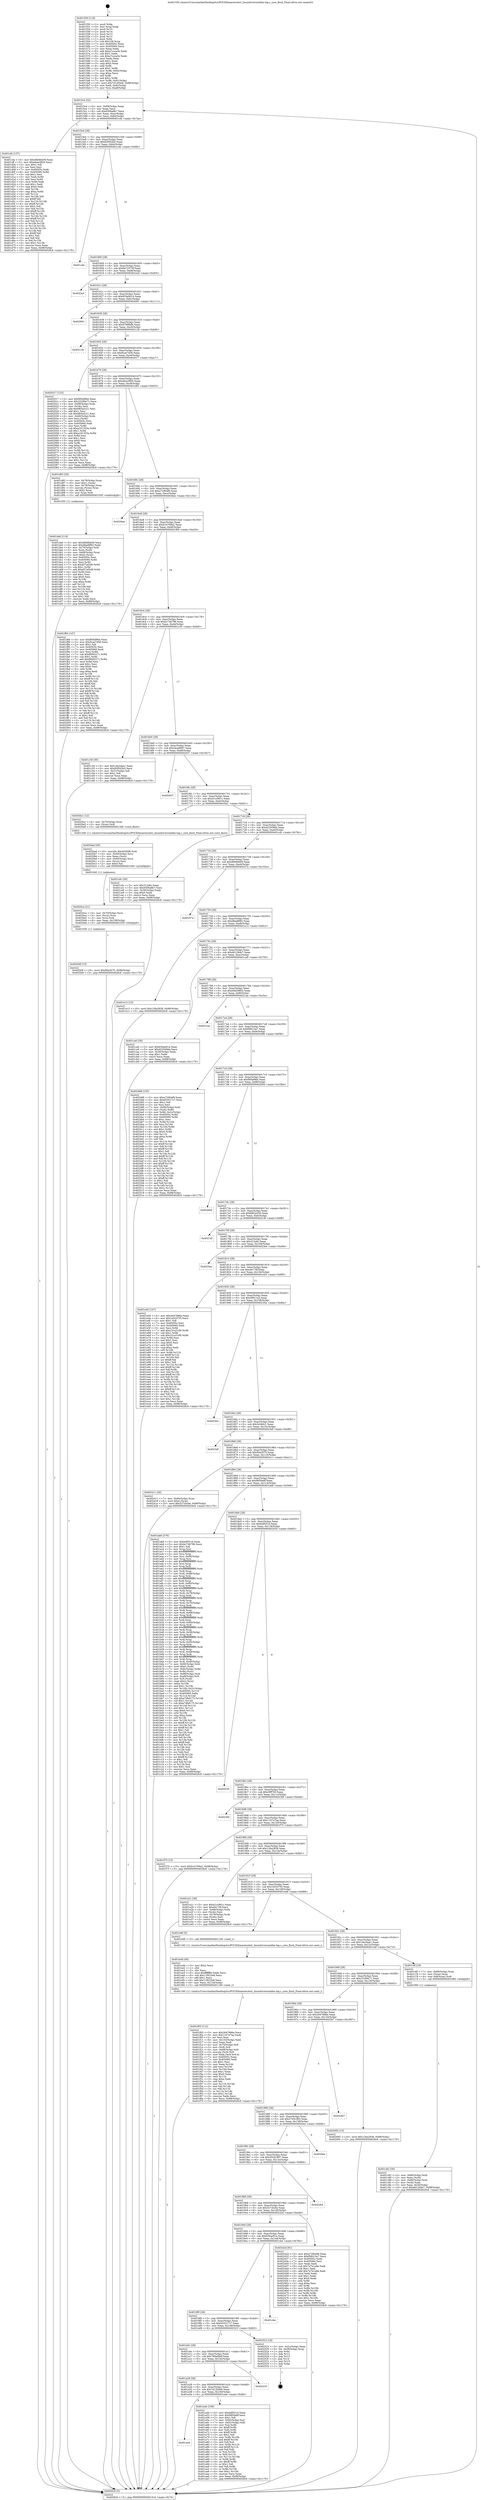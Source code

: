 digraph "0x401550" {
  label = "0x401550 (/mnt/c/Users/mathe/Desktop/tcc/POCII/binaries/extr_linuxdriversmddm-log.c_core_flush_Final-ollvm.out::main(0))"
  labelloc = "t"
  node[shape=record]

  Entry [label="",width=0.3,height=0.3,shape=circle,fillcolor=black,style=filled]
  "0x4015c4" [label="{
     0x4015c4 [32]\l
     | [instrs]\l
     &nbsp;&nbsp;0x4015c4 \<+6\>: mov -0x98(%rbp),%eax\l
     &nbsp;&nbsp;0x4015ca \<+2\>: mov %eax,%ecx\l
     &nbsp;&nbsp;0x4015cc \<+6\>: sub $0x8306a8b7,%ecx\l
     &nbsp;&nbsp;0x4015d2 \<+6\>: mov %eax,-0xac(%rbp)\l
     &nbsp;&nbsp;0x4015d8 \<+6\>: mov %ecx,-0xb0(%rbp)\l
     &nbsp;&nbsp;0x4015de \<+6\>: je 0000000000401cfa \<main+0x7aa\>\l
  }"]
  "0x401cfa" [label="{
     0x401cfa [137]\l
     | [instrs]\l
     &nbsp;&nbsp;0x401cfa \<+5\>: mov $0xd6b6bb09,%eax\l
     &nbsp;&nbsp;0x401cff \<+5\>: mov $0xa6ea3850,%ecx\l
     &nbsp;&nbsp;0x401d04 \<+2\>: mov $0x1,%dl\l
     &nbsp;&nbsp;0x401d06 \<+2\>: xor %esi,%esi\l
     &nbsp;&nbsp;0x401d08 \<+7\>: mov 0x40505c,%edi\l
     &nbsp;&nbsp;0x401d0f \<+8\>: mov 0x405060,%r8d\l
     &nbsp;&nbsp;0x401d17 \<+3\>: sub $0x1,%esi\l
     &nbsp;&nbsp;0x401d1a \<+3\>: mov %edi,%r9d\l
     &nbsp;&nbsp;0x401d1d \<+3\>: add %esi,%r9d\l
     &nbsp;&nbsp;0x401d20 \<+4\>: imul %r9d,%edi\l
     &nbsp;&nbsp;0x401d24 \<+3\>: and $0x1,%edi\l
     &nbsp;&nbsp;0x401d27 \<+3\>: cmp $0x0,%edi\l
     &nbsp;&nbsp;0x401d2a \<+4\>: sete %r10b\l
     &nbsp;&nbsp;0x401d2e \<+4\>: cmp $0xa,%r8d\l
     &nbsp;&nbsp;0x401d32 \<+4\>: setl %r11b\l
     &nbsp;&nbsp;0x401d36 \<+3\>: mov %r10b,%bl\l
     &nbsp;&nbsp;0x401d39 \<+3\>: xor $0xff,%bl\l
     &nbsp;&nbsp;0x401d3c \<+3\>: mov %r11b,%r14b\l
     &nbsp;&nbsp;0x401d3f \<+4\>: xor $0xff,%r14b\l
     &nbsp;&nbsp;0x401d43 \<+3\>: xor $0x1,%dl\l
     &nbsp;&nbsp;0x401d46 \<+3\>: mov %bl,%r15b\l
     &nbsp;&nbsp;0x401d49 \<+4\>: and $0xff,%r15b\l
     &nbsp;&nbsp;0x401d4d \<+3\>: and %dl,%r10b\l
     &nbsp;&nbsp;0x401d50 \<+3\>: mov %r14b,%r12b\l
     &nbsp;&nbsp;0x401d53 \<+4\>: and $0xff,%r12b\l
     &nbsp;&nbsp;0x401d57 \<+3\>: and %dl,%r11b\l
     &nbsp;&nbsp;0x401d5a \<+3\>: or %r10b,%r15b\l
     &nbsp;&nbsp;0x401d5d \<+3\>: or %r11b,%r12b\l
     &nbsp;&nbsp;0x401d60 \<+3\>: xor %r12b,%r15b\l
     &nbsp;&nbsp;0x401d63 \<+3\>: or %r14b,%bl\l
     &nbsp;&nbsp;0x401d66 \<+3\>: xor $0xff,%bl\l
     &nbsp;&nbsp;0x401d69 \<+3\>: or $0x1,%dl\l
     &nbsp;&nbsp;0x401d6c \<+2\>: and %dl,%bl\l
     &nbsp;&nbsp;0x401d6e \<+3\>: or %bl,%r15b\l
     &nbsp;&nbsp;0x401d71 \<+4\>: test $0x1,%r15b\l
     &nbsp;&nbsp;0x401d75 \<+3\>: cmovne %ecx,%eax\l
     &nbsp;&nbsp;0x401d78 \<+6\>: mov %eax,-0x98(%rbp)\l
     &nbsp;&nbsp;0x401d7e \<+5\>: jmp 00000000004026c6 \<main+0x1176\>\l
  }"]
  "0x4015e4" [label="{
     0x4015e4 [28]\l
     | [instrs]\l
     &nbsp;&nbsp;0x4015e4 \<+5\>: jmp 00000000004015e9 \<main+0x99\>\l
     &nbsp;&nbsp;0x4015e9 \<+6\>: mov -0xac(%rbp),%eax\l
     &nbsp;&nbsp;0x4015ef \<+5\>: sub $0x83f502b5,%eax\l
     &nbsp;&nbsp;0x4015f4 \<+6\>: mov %eax,-0xb4(%rbp)\l
     &nbsp;&nbsp;0x4015fa \<+6\>: je 0000000000401c4e \<main+0x6fe\>\l
  }"]
  Exit [label="",width=0.3,height=0.3,shape=circle,fillcolor=black,style=filled,peripheries=2]
  "0x401c4e" [label="{
     0x401c4e\l
  }", style=dashed]
  "0x401600" [label="{
     0x401600 [28]\l
     | [instrs]\l
     &nbsp;&nbsp;0x401600 \<+5\>: jmp 0000000000401605 \<main+0xb5\>\l
     &nbsp;&nbsp;0x401605 \<+6\>: mov -0xac(%rbp),%eax\l
     &nbsp;&nbsp;0x40160b \<+5\>: sub $0x8e72575f,%eax\l
     &nbsp;&nbsp;0x401610 \<+6\>: mov %eax,-0xb8(%rbp)\l
     &nbsp;&nbsp;0x401616 \<+6\>: je 00000000004022a5 \<main+0xd55\>\l
  }"]
  "0x4020df" [label="{
     0x4020df [15]\l
     | [instrs]\l
     &nbsp;&nbsp;0x4020df \<+10\>: movl $0x90a3070,-0x98(%rbp)\l
     &nbsp;&nbsp;0x4020e9 \<+5\>: jmp 00000000004026c6 \<main+0x1176\>\l
  }"]
  "0x4022a5" [label="{
     0x4022a5\l
  }", style=dashed]
  "0x40161c" [label="{
     0x40161c [28]\l
     | [instrs]\l
     &nbsp;&nbsp;0x40161c \<+5\>: jmp 0000000000401621 \<main+0xd1\>\l
     &nbsp;&nbsp;0x401621 \<+6\>: mov -0xac(%rbp),%eax\l
     &nbsp;&nbsp;0x401627 \<+5\>: sub $0x935e0b14,%eax\l
     &nbsp;&nbsp;0x40162c \<+6\>: mov %eax,-0xbc(%rbp)\l
     &nbsp;&nbsp;0x401632 \<+6\>: je 0000000000402661 \<main+0x1111\>\l
  }"]
  "0x4020ca" [label="{
     0x4020ca [21]\l
     | [instrs]\l
     &nbsp;&nbsp;0x4020ca \<+4\>: mov -0x70(%rbp),%rcx\l
     &nbsp;&nbsp;0x4020ce \<+3\>: mov (%rcx),%rcx\l
     &nbsp;&nbsp;0x4020d1 \<+3\>: mov %rcx,%rdi\l
     &nbsp;&nbsp;0x4020d4 \<+6\>: mov %eax,-0x158(%rbp)\l
     &nbsp;&nbsp;0x4020da \<+5\>: call 0000000000401030 \<free@plt\>\l
     | [calls]\l
     &nbsp;&nbsp;0x401030 \{1\} (unknown)\l
  }"]
  "0x402661" [label="{
     0x402661\l
  }", style=dashed]
  "0x401638" [label="{
     0x401638 [28]\l
     | [instrs]\l
     &nbsp;&nbsp;0x401638 \<+5\>: jmp 000000000040163d \<main+0xed\>\l
     &nbsp;&nbsp;0x40163d \<+6\>: mov -0xac(%rbp),%eax\l
     &nbsp;&nbsp;0x401643 \<+5\>: sub $0x976f6bfb,%eax\l
     &nbsp;&nbsp;0x401648 \<+6\>: mov %eax,-0xc0(%rbp)\l
     &nbsp;&nbsp;0x40164e \<+6\>: je 000000000040212b \<main+0xbdb\>\l
  }"]
  "0x4020ad" [label="{
     0x4020ad [29]\l
     | [instrs]\l
     &nbsp;&nbsp;0x4020ad \<+10\>: movabs $0x4030d6,%rdi\l
     &nbsp;&nbsp;0x4020b7 \<+4\>: mov -0x60(%rbp),%rcx\l
     &nbsp;&nbsp;0x4020bb \<+2\>: mov %eax,(%rcx)\l
     &nbsp;&nbsp;0x4020bd \<+4\>: mov -0x60(%rbp),%rcx\l
     &nbsp;&nbsp;0x4020c1 \<+2\>: mov (%rcx),%esi\l
     &nbsp;&nbsp;0x4020c3 \<+2\>: mov $0x0,%al\l
     &nbsp;&nbsp;0x4020c5 \<+5\>: call 0000000000401040 \<printf@plt\>\l
     | [calls]\l
     &nbsp;&nbsp;0x401040 \{1\} (unknown)\l
  }"]
  "0x40212b" [label="{
     0x40212b\l
  }", style=dashed]
  "0x401654" [label="{
     0x401654 [28]\l
     | [instrs]\l
     &nbsp;&nbsp;0x401654 \<+5\>: jmp 0000000000401659 \<main+0x109\>\l
     &nbsp;&nbsp;0x401659 \<+6\>: mov -0xac(%rbp),%eax\l
     &nbsp;&nbsp;0x40165f \<+5\>: sub $0x9cae7456,%eax\l
     &nbsp;&nbsp;0x401664 \<+6\>: mov %eax,-0xc4(%rbp)\l
     &nbsp;&nbsp;0x40166a \<+6\>: je 0000000000402017 \<main+0xac7\>\l
  }"]
  "0x401f05" [label="{
     0x401f05 [112]\l
     | [instrs]\l
     &nbsp;&nbsp;0x401f05 \<+5\>: mov $0x2647886e,%ecx\l
     &nbsp;&nbsp;0x401f0a \<+5\>: mov $0x1167e7aa,%edx\l
     &nbsp;&nbsp;0x401f0f \<+2\>: xor %esi,%esi\l
     &nbsp;&nbsp;0x401f11 \<+6\>: mov -0x154(%rbp),%edi\l
     &nbsp;&nbsp;0x401f17 \<+3\>: imul %eax,%edi\l
     &nbsp;&nbsp;0x401f1a \<+4\>: mov -0x70(%rbp),%r8\l
     &nbsp;&nbsp;0x401f1e \<+3\>: mov (%r8),%r8\l
     &nbsp;&nbsp;0x401f21 \<+4\>: mov -0x68(%rbp),%r9\l
     &nbsp;&nbsp;0x401f25 \<+3\>: movslq (%r9),%r9\l
     &nbsp;&nbsp;0x401f28 \<+4\>: mov %edi,(%r8,%r9,4)\l
     &nbsp;&nbsp;0x401f2c \<+7\>: mov 0x40505c,%eax\l
     &nbsp;&nbsp;0x401f33 \<+7\>: mov 0x405060,%edi\l
     &nbsp;&nbsp;0x401f3a \<+3\>: sub $0x1,%esi\l
     &nbsp;&nbsp;0x401f3d \<+3\>: mov %eax,%r10d\l
     &nbsp;&nbsp;0x401f40 \<+3\>: add %esi,%r10d\l
     &nbsp;&nbsp;0x401f43 \<+4\>: imul %r10d,%eax\l
     &nbsp;&nbsp;0x401f47 \<+3\>: and $0x1,%eax\l
     &nbsp;&nbsp;0x401f4a \<+3\>: cmp $0x0,%eax\l
     &nbsp;&nbsp;0x401f4d \<+4\>: sete %r11b\l
     &nbsp;&nbsp;0x401f51 \<+3\>: cmp $0xa,%edi\l
     &nbsp;&nbsp;0x401f54 \<+3\>: setl %bl\l
     &nbsp;&nbsp;0x401f57 \<+3\>: mov %r11b,%r14b\l
     &nbsp;&nbsp;0x401f5a \<+3\>: and %bl,%r14b\l
     &nbsp;&nbsp;0x401f5d \<+3\>: xor %bl,%r11b\l
     &nbsp;&nbsp;0x401f60 \<+3\>: or %r11b,%r14b\l
     &nbsp;&nbsp;0x401f63 \<+4\>: test $0x1,%r14b\l
     &nbsp;&nbsp;0x401f67 \<+3\>: cmovne %edx,%ecx\l
     &nbsp;&nbsp;0x401f6a \<+6\>: mov %ecx,-0x98(%rbp)\l
     &nbsp;&nbsp;0x401f70 \<+5\>: jmp 00000000004026c6 \<main+0x1176\>\l
  }"]
  "0x402017" [label="{
     0x402017 [123]\l
     | [instrs]\l
     &nbsp;&nbsp;0x402017 \<+5\>: mov $0xf95bf96d,%eax\l
     &nbsp;&nbsp;0x40201c \<+5\>: mov $0x22290e71,%ecx\l
     &nbsp;&nbsp;0x402021 \<+4\>: mov -0x68(%rbp),%rdx\l
     &nbsp;&nbsp;0x402025 \<+2\>: mov (%rdx),%esi\l
     &nbsp;&nbsp;0x402027 \<+6\>: add $0x983a5c21,%esi\l
     &nbsp;&nbsp;0x40202d \<+3\>: add $0x1,%esi\l
     &nbsp;&nbsp;0x402030 \<+6\>: sub $0x983a5c21,%esi\l
     &nbsp;&nbsp;0x402036 \<+4\>: mov -0x68(%rbp),%rdx\l
     &nbsp;&nbsp;0x40203a \<+2\>: mov %esi,(%rdx)\l
     &nbsp;&nbsp;0x40203c \<+7\>: mov 0x40505c,%esi\l
     &nbsp;&nbsp;0x402043 \<+7\>: mov 0x405060,%edi\l
     &nbsp;&nbsp;0x40204a \<+3\>: mov %esi,%r8d\l
     &nbsp;&nbsp;0x40204d \<+7\>: sub $0xa191353a,%r8d\l
     &nbsp;&nbsp;0x402054 \<+4\>: sub $0x1,%r8d\l
     &nbsp;&nbsp;0x402058 \<+7\>: add $0xa191353a,%r8d\l
     &nbsp;&nbsp;0x40205f \<+4\>: imul %r8d,%esi\l
     &nbsp;&nbsp;0x402063 \<+3\>: and $0x1,%esi\l
     &nbsp;&nbsp;0x402066 \<+3\>: cmp $0x0,%esi\l
     &nbsp;&nbsp;0x402069 \<+4\>: sete %r9b\l
     &nbsp;&nbsp;0x40206d \<+3\>: cmp $0xa,%edi\l
     &nbsp;&nbsp;0x402070 \<+4\>: setl %r10b\l
     &nbsp;&nbsp;0x402074 \<+3\>: mov %r9b,%r11b\l
     &nbsp;&nbsp;0x402077 \<+3\>: and %r10b,%r11b\l
     &nbsp;&nbsp;0x40207a \<+3\>: xor %r10b,%r9b\l
     &nbsp;&nbsp;0x40207d \<+3\>: or %r9b,%r11b\l
     &nbsp;&nbsp;0x402080 \<+4\>: test $0x1,%r11b\l
     &nbsp;&nbsp;0x402084 \<+3\>: cmovne %ecx,%eax\l
     &nbsp;&nbsp;0x402087 \<+6\>: mov %eax,-0x98(%rbp)\l
     &nbsp;&nbsp;0x40208d \<+5\>: jmp 00000000004026c6 \<main+0x1176\>\l
  }"]
  "0x401670" [label="{
     0x401670 [28]\l
     | [instrs]\l
     &nbsp;&nbsp;0x401670 \<+5\>: jmp 0000000000401675 \<main+0x125\>\l
     &nbsp;&nbsp;0x401675 \<+6\>: mov -0xac(%rbp),%eax\l
     &nbsp;&nbsp;0x40167b \<+5\>: sub $0xa6ea3850,%eax\l
     &nbsp;&nbsp;0x401680 \<+6\>: mov %eax,-0xc8(%rbp)\l
     &nbsp;&nbsp;0x401686 \<+6\>: je 0000000000401d83 \<main+0x833\>\l
  }"]
  "0x401edd" [label="{
     0x401edd [40]\l
     | [instrs]\l
     &nbsp;&nbsp;0x401edd \<+5\>: mov $0x2,%ecx\l
     &nbsp;&nbsp;0x401ee2 \<+1\>: cltd\l
     &nbsp;&nbsp;0x401ee3 \<+2\>: idiv %ecx\l
     &nbsp;&nbsp;0x401ee5 \<+6\>: imul $0xfffffffe,%edx,%ecx\l
     &nbsp;&nbsp;0x401eeb \<+6\>: sub $0x11f023e8,%ecx\l
     &nbsp;&nbsp;0x401ef1 \<+3\>: add $0x1,%ecx\l
     &nbsp;&nbsp;0x401ef4 \<+6\>: add $0x11f023e8,%ecx\l
     &nbsp;&nbsp;0x401efa \<+6\>: mov %ecx,-0x154(%rbp)\l
     &nbsp;&nbsp;0x401f00 \<+5\>: call 0000000000401160 \<next_i\>\l
     | [calls]\l
     &nbsp;&nbsp;0x401160 \{1\} (/mnt/c/Users/mathe/Desktop/tcc/POCII/binaries/extr_linuxdriversmddm-log.c_core_flush_Final-ollvm.out::next_i)\l
  }"]
  "0x401d83" [label="{
     0x401d83 [29]\l
     | [instrs]\l
     &nbsp;&nbsp;0x401d83 \<+4\>: mov -0x78(%rbp),%rax\l
     &nbsp;&nbsp;0x401d87 \<+6\>: movl $0x1,(%rax)\l
     &nbsp;&nbsp;0x401d8d \<+4\>: mov -0x78(%rbp),%rax\l
     &nbsp;&nbsp;0x401d91 \<+3\>: movslq (%rax),%rax\l
     &nbsp;&nbsp;0x401d94 \<+4\>: shl $0x2,%rax\l
     &nbsp;&nbsp;0x401d98 \<+3\>: mov %rax,%rdi\l
     &nbsp;&nbsp;0x401d9b \<+5\>: call 0000000000401050 \<malloc@plt\>\l
     | [calls]\l
     &nbsp;&nbsp;0x401050 \{1\} (unknown)\l
  }"]
  "0x40168c" [label="{
     0x40168c [28]\l
     | [instrs]\l
     &nbsp;&nbsp;0x40168c \<+5\>: jmp 0000000000401691 \<main+0x141\>\l
     &nbsp;&nbsp;0x401691 \<+6\>: mov -0xac(%rbp),%eax\l
     &nbsp;&nbsp;0x401697 \<+5\>: sub $0xa729b4f9,%eax\l
     &nbsp;&nbsp;0x40169c \<+6\>: mov %eax,-0xcc(%rbp)\l
     &nbsp;&nbsp;0x4016a2 \<+6\>: je 00000000004026ae \<main+0x115e\>\l
  }"]
  "0x401da0" [label="{
     0x401da0 [114]\l
     | [instrs]\l
     &nbsp;&nbsp;0x401da0 \<+5\>: mov $0xd6b6bb09,%ecx\l
     &nbsp;&nbsp;0x401da5 \<+5\>: mov $0xd8ad8f83,%edx\l
     &nbsp;&nbsp;0x401daa \<+4\>: mov -0x70(%rbp),%rdi\l
     &nbsp;&nbsp;0x401dae \<+3\>: mov %rax,(%rdi)\l
     &nbsp;&nbsp;0x401db1 \<+4\>: mov -0x68(%rbp),%rax\l
     &nbsp;&nbsp;0x401db5 \<+6\>: movl $0x0,(%rax)\l
     &nbsp;&nbsp;0x401dbb \<+7\>: mov 0x40505c,%esi\l
     &nbsp;&nbsp;0x401dc2 \<+8\>: mov 0x405060,%r8d\l
     &nbsp;&nbsp;0x401dca \<+3\>: mov %esi,%r9d\l
     &nbsp;&nbsp;0x401dcd \<+7\>: sub $0xd37af2d8,%r9d\l
     &nbsp;&nbsp;0x401dd4 \<+4\>: sub $0x1,%r9d\l
     &nbsp;&nbsp;0x401dd8 \<+7\>: add $0xd37af2d8,%r9d\l
     &nbsp;&nbsp;0x401ddf \<+4\>: imul %r9d,%esi\l
     &nbsp;&nbsp;0x401de3 \<+3\>: and $0x1,%esi\l
     &nbsp;&nbsp;0x401de6 \<+3\>: cmp $0x0,%esi\l
     &nbsp;&nbsp;0x401de9 \<+4\>: sete %r10b\l
     &nbsp;&nbsp;0x401ded \<+4\>: cmp $0xa,%r8d\l
     &nbsp;&nbsp;0x401df1 \<+4\>: setl %r11b\l
     &nbsp;&nbsp;0x401df5 \<+3\>: mov %r10b,%bl\l
     &nbsp;&nbsp;0x401df8 \<+3\>: and %r11b,%bl\l
     &nbsp;&nbsp;0x401dfb \<+3\>: xor %r11b,%r10b\l
     &nbsp;&nbsp;0x401dfe \<+3\>: or %r10b,%bl\l
     &nbsp;&nbsp;0x401e01 \<+3\>: test $0x1,%bl\l
     &nbsp;&nbsp;0x401e04 \<+3\>: cmovne %edx,%ecx\l
     &nbsp;&nbsp;0x401e07 \<+6\>: mov %ecx,-0x98(%rbp)\l
     &nbsp;&nbsp;0x401e0d \<+5\>: jmp 00000000004026c6 \<main+0x1176\>\l
  }"]
  "0x4026ae" [label="{
     0x4026ae\l
  }", style=dashed]
  "0x4016a8" [label="{
     0x4016a8 [28]\l
     | [instrs]\l
     &nbsp;&nbsp;0x4016a8 \<+5\>: jmp 00000000004016ad \<main+0x15d\>\l
     &nbsp;&nbsp;0x4016ad \<+6\>: mov -0xac(%rbp),%eax\l
     &nbsp;&nbsp;0x4016b3 \<+5\>: sub $0xb1b769a2,%eax\l
     &nbsp;&nbsp;0x4016b8 \<+6\>: mov %eax,-0xd0(%rbp)\l
     &nbsp;&nbsp;0x4016be \<+6\>: je 0000000000401f84 \<main+0xa34\>\l
  }"]
  "0x401c82" [label="{
     0x401c82 [30]\l
     | [instrs]\l
     &nbsp;&nbsp;0x401c82 \<+4\>: mov -0x80(%rbp),%rdi\l
     &nbsp;&nbsp;0x401c86 \<+2\>: mov %eax,(%rdi)\l
     &nbsp;&nbsp;0x401c88 \<+4\>: mov -0x80(%rbp),%rdi\l
     &nbsp;&nbsp;0x401c8c \<+2\>: mov (%rdi),%eax\l
     &nbsp;&nbsp;0x401c8e \<+3\>: mov %eax,-0x30(%rbp)\l
     &nbsp;&nbsp;0x401c91 \<+10\>: movl $0xdd129de7,-0x98(%rbp)\l
     &nbsp;&nbsp;0x401c9b \<+5\>: jmp 00000000004026c6 \<main+0x1176\>\l
  }"]
  "0x401f84" [label="{
     0x401f84 [147]\l
     | [instrs]\l
     &nbsp;&nbsp;0x401f84 \<+5\>: mov $0xf95bf96d,%eax\l
     &nbsp;&nbsp;0x401f89 \<+5\>: mov $0x9cae7456,%ecx\l
     &nbsp;&nbsp;0x401f8e \<+2\>: mov $0x1,%dl\l
     &nbsp;&nbsp;0x401f90 \<+7\>: mov 0x40505c,%esi\l
     &nbsp;&nbsp;0x401f97 \<+7\>: mov 0x405060,%edi\l
     &nbsp;&nbsp;0x401f9e \<+3\>: mov %esi,%r8d\l
     &nbsp;&nbsp;0x401fa1 \<+7\>: sub $0xf9062271,%r8d\l
     &nbsp;&nbsp;0x401fa8 \<+4\>: sub $0x1,%r8d\l
     &nbsp;&nbsp;0x401fac \<+7\>: add $0xf9062271,%r8d\l
     &nbsp;&nbsp;0x401fb3 \<+4\>: imul %r8d,%esi\l
     &nbsp;&nbsp;0x401fb7 \<+3\>: and $0x1,%esi\l
     &nbsp;&nbsp;0x401fba \<+3\>: cmp $0x0,%esi\l
     &nbsp;&nbsp;0x401fbd \<+4\>: sete %r9b\l
     &nbsp;&nbsp;0x401fc1 \<+3\>: cmp $0xa,%edi\l
     &nbsp;&nbsp;0x401fc4 \<+4\>: setl %r10b\l
     &nbsp;&nbsp;0x401fc8 \<+3\>: mov %r9b,%r11b\l
     &nbsp;&nbsp;0x401fcb \<+4\>: xor $0xff,%r11b\l
     &nbsp;&nbsp;0x401fcf \<+3\>: mov %r10b,%bl\l
     &nbsp;&nbsp;0x401fd2 \<+3\>: xor $0xff,%bl\l
     &nbsp;&nbsp;0x401fd5 \<+3\>: xor $0x1,%dl\l
     &nbsp;&nbsp;0x401fd8 \<+3\>: mov %r11b,%r14b\l
     &nbsp;&nbsp;0x401fdb \<+4\>: and $0xff,%r14b\l
     &nbsp;&nbsp;0x401fdf \<+3\>: and %dl,%r9b\l
     &nbsp;&nbsp;0x401fe2 \<+3\>: mov %bl,%r15b\l
     &nbsp;&nbsp;0x401fe5 \<+4\>: and $0xff,%r15b\l
     &nbsp;&nbsp;0x401fe9 \<+3\>: and %dl,%r10b\l
     &nbsp;&nbsp;0x401fec \<+3\>: or %r9b,%r14b\l
     &nbsp;&nbsp;0x401fef \<+3\>: or %r10b,%r15b\l
     &nbsp;&nbsp;0x401ff2 \<+3\>: xor %r15b,%r14b\l
     &nbsp;&nbsp;0x401ff5 \<+3\>: or %bl,%r11b\l
     &nbsp;&nbsp;0x401ff8 \<+4\>: xor $0xff,%r11b\l
     &nbsp;&nbsp;0x401ffc \<+3\>: or $0x1,%dl\l
     &nbsp;&nbsp;0x401fff \<+3\>: and %dl,%r11b\l
     &nbsp;&nbsp;0x402002 \<+3\>: or %r11b,%r14b\l
     &nbsp;&nbsp;0x402005 \<+4\>: test $0x1,%r14b\l
     &nbsp;&nbsp;0x402009 \<+3\>: cmovne %ecx,%eax\l
     &nbsp;&nbsp;0x40200c \<+6\>: mov %eax,-0x98(%rbp)\l
     &nbsp;&nbsp;0x402012 \<+5\>: jmp 00000000004026c6 \<main+0x1176\>\l
  }"]
  "0x4016c4" [label="{
     0x4016c4 [28]\l
     | [instrs]\l
     &nbsp;&nbsp;0x4016c4 \<+5\>: jmp 00000000004016c9 \<main+0x179\>\l
     &nbsp;&nbsp;0x4016c9 \<+6\>: mov -0xac(%rbp),%eax\l
     &nbsp;&nbsp;0x4016cf \<+5\>: sub $0xbc74b796,%eax\l
     &nbsp;&nbsp;0x4016d4 \<+6\>: mov %eax,-0xd4(%rbp)\l
     &nbsp;&nbsp;0x4016da \<+6\>: je 0000000000401c30 \<main+0x6e0\>\l
  }"]
  "0x401550" [label="{
     0x401550 [116]\l
     | [instrs]\l
     &nbsp;&nbsp;0x401550 \<+1\>: push %rbp\l
     &nbsp;&nbsp;0x401551 \<+3\>: mov %rsp,%rbp\l
     &nbsp;&nbsp;0x401554 \<+2\>: push %r15\l
     &nbsp;&nbsp;0x401556 \<+2\>: push %r14\l
     &nbsp;&nbsp;0x401558 \<+2\>: push %r13\l
     &nbsp;&nbsp;0x40155a \<+2\>: push %r12\l
     &nbsp;&nbsp;0x40155c \<+1\>: push %rbx\l
     &nbsp;&nbsp;0x40155d \<+7\>: sub $0x158,%rsp\l
     &nbsp;&nbsp;0x401564 \<+7\>: mov 0x40505c,%eax\l
     &nbsp;&nbsp;0x40156b \<+7\>: mov 0x405060,%ecx\l
     &nbsp;&nbsp;0x401572 \<+2\>: mov %eax,%edx\l
     &nbsp;&nbsp;0x401574 \<+6\>: add $0xa7ccca3b,%edx\l
     &nbsp;&nbsp;0x40157a \<+3\>: sub $0x1,%edx\l
     &nbsp;&nbsp;0x40157d \<+6\>: sub $0xa7ccca3b,%edx\l
     &nbsp;&nbsp;0x401583 \<+3\>: imul %edx,%eax\l
     &nbsp;&nbsp;0x401586 \<+3\>: and $0x1,%eax\l
     &nbsp;&nbsp;0x401589 \<+3\>: cmp $0x0,%eax\l
     &nbsp;&nbsp;0x40158c \<+4\>: sete %r8b\l
     &nbsp;&nbsp;0x401590 \<+4\>: and $0x1,%r8b\l
     &nbsp;&nbsp;0x401594 \<+7\>: mov %r8b,-0x92(%rbp)\l
     &nbsp;&nbsp;0x40159b \<+3\>: cmp $0xa,%ecx\l
     &nbsp;&nbsp;0x40159e \<+4\>: setl %r8b\l
     &nbsp;&nbsp;0x4015a2 \<+4\>: and $0x1,%r8b\l
     &nbsp;&nbsp;0x4015a6 \<+7\>: mov %r8b,-0x91(%rbp)\l
     &nbsp;&nbsp;0x4015ad \<+10\>: movl $0x7d12b5e0,-0x98(%rbp)\l
     &nbsp;&nbsp;0x4015b7 \<+6\>: mov %edi,-0x9c(%rbp)\l
     &nbsp;&nbsp;0x4015bd \<+7\>: mov %rsi,-0xa8(%rbp)\l
  }"]
  "0x401c30" [label="{
     0x401c30 [30]\l
     | [instrs]\l
     &nbsp;&nbsp;0x401c30 \<+5\>: mov $0x1de34ae1,%eax\l
     &nbsp;&nbsp;0x401c35 \<+5\>: mov $0x83f502b5,%ecx\l
     &nbsp;&nbsp;0x401c3a \<+3\>: mov -0x31(%rbp),%dl\l
     &nbsp;&nbsp;0x401c3d \<+3\>: test $0x1,%dl\l
     &nbsp;&nbsp;0x401c40 \<+3\>: cmovne %ecx,%eax\l
     &nbsp;&nbsp;0x401c43 \<+6\>: mov %eax,-0x98(%rbp)\l
     &nbsp;&nbsp;0x401c49 \<+5\>: jmp 00000000004026c6 \<main+0x1176\>\l
  }"]
  "0x4016e0" [label="{
     0x4016e0 [28]\l
     | [instrs]\l
     &nbsp;&nbsp;0x4016e0 \<+5\>: jmp 00000000004016e5 \<main+0x195\>\l
     &nbsp;&nbsp;0x4016e5 \<+6\>: mov -0xac(%rbp),%eax\l
     &nbsp;&nbsp;0x4016eb \<+5\>: sub $0xcbca8697,%eax\l
     &nbsp;&nbsp;0x4016f0 \<+6\>: mov %eax,-0xd8(%rbp)\l
     &nbsp;&nbsp;0x4016f6 \<+6\>: je 0000000000402637 \<main+0x10e7\>\l
  }"]
  "0x4026c6" [label="{
     0x4026c6 [5]\l
     | [instrs]\l
     &nbsp;&nbsp;0x4026c6 \<+5\>: jmp 00000000004015c4 \<main+0x74\>\l
  }"]
  "0x402637" [label="{
     0x402637\l
  }", style=dashed]
  "0x4016fc" [label="{
     0x4016fc [28]\l
     | [instrs]\l
     &nbsp;&nbsp;0x4016fc \<+5\>: jmp 0000000000401701 \<main+0x1b1\>\l
     &nbsp;&nbsp;0x401701 \<+6\>: mov -0xac(%rbp),%eax\l
     &nbsp;&nbsp;0x401707 \<+5\>: sub $0xd1cc961c,%eax\l
     &nbsp;&nbsp;0x40170c \<+6\>: mov %eax,-0xdc(%rbp)\l
     &nbsp;&nbsp;0x401712 \<+6\>: je 00000000004020a1 \<main+0xb51\>\l
  }"]
  "0x401a44" [label="{
     0x401a44\l
  }", style=dashed]
  "0x4020a1" [label="{
     0x4020a1 [12]\l
     | [instrs]\l
     &nbsp;&nbsp;0x4020a1 \<+4\>: mov -0x70(%rbp),%rax\l
     &nbsp;&nbsp;0x4020a5 \<+3\>: mov (%rax),%rdi\l
     &nbsp;&nbsp;0x4020a8 \<+5\>: call 00000000004013d0 \<core_flush\>\l
     | [calls]\l
     &nbsp;&nbsp;0x4013d0 \{1\} (/mnt/c/Users/mathe/Desktop/tcc/POCII/binaries/extr_linuxdriversmddm-log.c_core_flush_Final-ollvm.out::core_flush)\l
  }"]
  "0x401718" [label="{
     0x401718 [28]\l
     | [instrs]\l
     &nbsp;&nbsp;0x401718 \<+5\>: jmp 000000000040171d \<main+0x1cd\>\l
     &nbsp;&nbsp;0x40171d \<+6\>: mov -0xac(%rbp),%eax\l
     &nbsp;&nbsp;0x401723 \<+5\>: sub $0xd22939da,%eax\l
     &nbsp;&nbsp;0x401728 \<+6\>: mov %eax,-0xe0(%rbp)\l
     &nbsp;&nbsp;0x40172e \<+6\>: je 0000000000401cdc \<main+0x78c\>\l
  }"]
  "0x401a4e" [label="{
     0x401a4e [106]\l
     | [instrs]\l
     &nbsp;&nbsp;0x401a4e \<+5\>: mov $0xbdf551d,%eax\l
     &nbsp;&nbsp;0x401a53 \<+5\>: mov $0x9850a8f,%ecx\l
     &nbsp;&nbsp;0x401a58 \<+2\>: mov $0x1,%dl\l
     &nbsp;&nbsp;0x401a5a \<+7\>: mov -0x92(%rbp),%sil\l
     &nbsp;&nbsp;0x401a61 \<+7\>: mov -0x91(%rbp),%dil\l
     &nbsp;&nbsp;0x401a68 \<+3\>: mov %sil,%r8b\l
     &nbsp;&nbsp;0x401a6b \<+4\>: xor $0xff,%r8b\l
     &nbsp;&nbsp;0x401a6f \<+3\>: mov %dil,%r9b\l
     &nbsp;&nbsp;0x401a72 \<+4\>: xor $0xff,%r9b\l
     &nbsp;&nbsp;0x401a76 \<+3\>: xor $0x1,%dl\l
     &nbsp;&nbsp;0x401a79 \<+3\>: mov %r8b,%r10b\l
     &nbsp;&nbsp;0x401a7c \<+4\>: and $0xff,%r10b\l
     &nbsp;&nbsp;0x401a80 \<+3\>: and %dl,%sil\l
     &nbsp;&nbsp;0x401a83 \<+3\>: mov %r9b,%r11b\l
     &nbsp;&nbsp;0x401a86 \<+4\>: and $0xff,%r11b\l
     &nbsp;&nbsp;0x401a8a \<+3\>: and %dl,%dil\l
     &nbsp;&nbsp;0x401a8d \<+3\>: or %sil,%r10b\l
     &nbsp;&nbsp;0x401a90 \<+3\>: or %dil,%r11b\l
     &nbsp;&nbsp;0x401a93 \<+3\>: xor %r11b,%r10b\l
     &nbsp;&nbsp;0x401a96 \<+3\>: or %r9b,%r8b\l
     &nbsp;&nbsp;0x401a99 \<+4\>: xor $0xff,%r8b\l
     &nbsp;&nbsp;0x401a9d \<+3\>: or $0x1,%dl\l
     &nbsp;&nbsp;0x401aa0 \<+3\>: and %dl,%r8b\l
     &nbsp;&nbsp;0x401aa3 \<+3\>: or %r8b,%r10b\l
     &nbsp;&nbsp;0x401aa6 \<+4\>: test $0x1,%r10b\l
     &nbsp;&nbsp;0x401aaa \<+3\>: cmovne %ecx,%eax\l
     &nbsp;&nbsp;0x401aad \<+6\>: mov %eax,-0x98(%rbp)\l
     &nbsp;&nbsp;0x401ab3 \<+5\>: jmp 00000000004026c6 \<main+0x1176\>\l
  }"]
  "0x401cdc" [label="{
     0x401cdc [30]\l
     | [instrs]\l
     &nbsp;&nbsp;0x401cdc \<+5\>: mov $0x312a6c,%eax\l
     &nbsp;&nbsp;0x401ce1 \<+5\>: mov $0x8306a8b7,%ecx\l
     &nbsp;&nbsp;0x401ce6 \<+3\>: mov -0x30(%rbp),%edx\l
     &nbsp;&nbsp;0x401ce9 \<+3\>: cmp $0x0,%edx\l
     &nbsp;&nbsp;0x401cec \<+3\>: cmove %ecx,%eax\l
     &nbsp;&nbsp;0x401cef \<+6\>: mov %eax,-0x98(%rbp)\l
     &nbsp;&nbsp;0x401cf5 \<+5\>: jmp 00000000004026c6 \<main+0x1176\>\l
  }"]
  "0x401734" [label="{
     0x401734 [28]\l
     | [instrs]\l
     &nbsp;&nbsp;0x401734 \<+5\>: jmp 0000000000401739 \<main+0x1e9\>\l
     &nbsp;&nbsp;0x401739 \<+6\>: mov -0xac(%rbp),%eax\l
     &nbsp;&nbsp;0x40173f \<+5\>: sub $0xd6b6bb09,%eax\l
     &nbsp;&nbsp;0x401744 \<+6\>: mov %eax,-0xe4(%rbp)\l
     &nbsp;&nbsp;0x40174a \<+6\>: je 000000000040257a \<main+0x102a\>\l
  }"]
  "0x401a28" [label="{
     0x401a28 [28]\l
     | [instrs]\l
     &nbsp;&nbsp;0x401a28 \<+5\>: jmp 0000000000401a2d \<main+0x4dd\>\l
     &nbsp;&nbsp;0x401a2d \<+6\>: mov -0xac(%rbp),%eax\l
     &nbsp;&nbsp;0x401a33 \<+5\>: sub $0x7d12b5e0,%eax\l
     &nbsp;&nbsp;0x401a38 \<+6\>: mov %eax,-0x150(%rbp)\l
     &nbsp;&nbsp;0x401a3e \<+6\>: je 0000000000401a4e \<main+0x4fe\>\l
  }"]
  "0x40257a" [label="{
     0x40257a\l
  }", style=dashed]
  "0x401750" [label="{
     0x401750 [28]\l
     | [instrs]\l
     &nbsp;&nbsp;0x401750 \<+5\>: jmp 0000000000401755 \<main+0x205\>\l
     &nbsp;&nbsp;0x401755 \<+6\>: mov -0xac(%rbp),%eax\l
     &nbsp;&nbsp;0x40175b \<+5\>: sub $0xd8ad8f83,%eax\l
     &nbsp;&nbsp;0x401760 \<+6\>: mov %eax,-0xe8(%rbp)\l
     &nbsp;&nbsp;0x401766 \<+6\>: je 0000000000401e12 \<main+0x8c2\>\l
  }"]
  "0x402233" [label="{
     0x402233\l
  }", style=dashed]
  "0x401e12" [label="{
     0x401e12 [15]\l
     | [instrs]\l
     &nbsp;&nbsp;0x401e12 \<+10\>: movl $0x126a2838,-0x98(%rbp)\l
     &nbsp;&nbsp;0x401e1c \<+5\>: jmp 00000000004026c6 \<main+0x1176\>\l
  }"]
  "0x40176c" [label="{
     0x40176c [28]\l
     | [instrs]\l
     &nbsp;&nbsp;0x40176c \<+5\>: jmp 0000000000401771 \<main+0x221\>\l
     &nbsp;&nbsp;0x401771 \<+6\>: mov -0xac(%rbp),%eax\l
     &nbsp;&nbsp;0x401777 \<+5\>: sub $0xdd129de7,%eax\l
     &nbsp;&nbsp;0x40177c \<+6\>: mov %eax,-0xec(%rbp)\l
     &nbsp;&nbsp;0x401782 \<+6\>: je 0000000000401ca0 \<main+0x750\>\l
  }"]
  "0x401a0c" [label="{
     0x401a0c [28]\l
     | [instrs]\l
     &nbsp;&nbsp;0x401a0c \<+5\>: jmp 0000000000401a11 \<main+0x4c1\>\l
     &nbsp;&nbsp;0x401a11 \<+6\>: mov -0xac(%rbp),%eax\l
     &nbsp;&nbsp;0x401a17 \<+5\>: sub $0x799adbdf,%eax\l
     &nbsp;&nbsp;0x401a1c \<+6\>: mov %eax,-0x14c(%rbp)\l
     &nbsp;&nbsp;0x401a22 \<+6\>: je 0000000000402233 \<main+0xce3\>\l
  }"]
  "0x401ca0" [label="{
     0x401ca0 [30]\l
     | [instrs]\l
     &nbsp;&nbsp;0x401ca0 \<+5\>: mov $0x630ae91a,%eax\l
     &nbsp;&nbsp;0x401ca5 \<+5\>: mov $0xd22939da,%ecx\l
     &nbsp;&nbsp;0x401caa \<+3\>: mov -0x30(%rbp),%edx\l
     &nbsp;&nbsp;0x401cad \<+3\>: cmp $0x1,%edx\l
     &nbsp;&nbsp;0x401cb0 \<+3\>: cmovl %ecx,%eax\l
     &nbsp;&nbsp;0x401cb3 \<+6\>: mov %eax,-0x98(%rbp)\l
     &nbsp;&nbsp;0x401cb9 \<+5\>: jmp 00000000004026c6 \<main+0x1176\>\l
  }"]
  "0x401788" [label="{
     0x401788 [28]\l
     | [instrs]\l
     &nbsp;&nbsp;0x401788 \<+5\>: jmp 000000000040178d \<main+0x23d\>\l
     &nbsp;&nbsp;0x40178d \<+6\>: mov -0xac(%rbp),%eax\l
     &nbsp;&nbsp;0x401793 \<+5\>: sub $0xe9d29692,%eax\l
     &nbsp;&nbsp;0x401798 \<+6\>: mov %eax,-0xf0(%rbp)\l
     &nbsp;&nbsp;0x40179e \<+6\>: je 00000000004021aa \<main+0xc5a\>\l
  }"]
  "0x402523" [label="{
     0x402523 [18]\l
     | [instrs]\l
     &nbsp;&nbsp;0x402523 \<+3\>: mov -0x2c(%rbp),%eax\l
     &nbsp;&nbsp;0x402526 \<+4\>: lea -0x28(%rbp),%rsp\l
     &nbsp;&nbsp;0x40252a \<+1\>: pop %rbx\l
     &nbsp;&nbsp;0x40252b \<+2\>: pop %r12\l
     &nbsp;&nbsp;0x40252d \<+2\>: pop %r13\l
     &nbsp;&nbsp;0x40252f \<+2\>: pop %r14\l
     &nbsp;&nbsp;0x402531 \<+2\>: pop %r15\l
     &nbsp;&nbsp;0x402533 \<+1\>: pop %rbp\l
     &nbsp;&nbsp;0x402534 \<+1\>: ret\l
  }"]
  "0x4021aa" [label="{
     0x4021aa\l
  }", style=dashed]
  "0x4017a4" [label="{
     0x4017a4 [28]\l
     | [instrs]\l
     &nbsp;&nbsp;0x4017a4 \<+5\>: jmp 00000000004017a9 \<main+0x259\>\l
     &nbsp;&nbsp;0x4017a9 \<+6\>: mov -0xac(%rbp),%eax\l
     &nbsp;&nbsp;0x4017af \<+5\>: sub $0xf58015a7,%eax\l
     &nbsp;&nbsp;0x4017b4 \<+6\>: mov %eax,-0xf4(%rbp)\l
     &nbsp;&nbsp;0x4017ba \<+6\>: je 0000000000402488 \<main+0xf38\>\l
  }"]
  "0x4019f0" [label="{
     0x4019f0 [28]\l
     | [instrs]\l
     &nbsp;&nbsp;0x4019f0 \<+5\>: jmp 00000000004019f5 \<main+0x4a5\>\l
     &nbsp;&nbsp;0x4019f5 \<+6\>: mov -0xac(%rbp),%eax\l
     &nbsp;&nbsp;0x4019fb \<+5\>: sub $0x653517c7,%eax\l
     &nbsp;&nbsp;0x401a00 \<+6\>: mov %eax,-0x148(%rbp)\l
     &nbsp;&nbsp;0x401a06 \<+6\>: je 0000000000402523 \<main+0xfd3\>\l
  }"]
  "0x402488" [label="{
     0x402488 [155]\l
     | [instrs]\l
     &nbsp;&nbsp;0x402488 \<+5\>: mov $0xa729b4f9,%eax\l
     &nbsp;&nbsp;0x40248d \<+5\>: mov $0x653517c7,%ecx\l
     &nbsp;&nbsp;0x402492 \<+2\>: mov $0x1,%dl\l
     &nbsp;&nbsp;0x402494 \<+2\>: xor %esi,%esi\l
     &nbsp;&nbsp;0x402496 \<+7\>: mov -0x90(%rbp),%rdi\l
     &nbsp;&nbsp;0x40249d \<+3\>: mov (%rdi),%r8d\l
     &nbsp;&nbsp;0x4024a0 \<+4\>: mov %r8d,-0x2c(%rbp)\l
     &nbsp;&nbsp;0x4024a4 \<+8\>: mov 0x40505c,%r8d\l
     &nbsp;&nbsp;0x4024ac \<+8\>: mov 0x405060,%r9d\l
     &nbsp;&nbsp;0x4024b4 \<+3\>: sub $0x1,%esi\l
     &nbsp;&nbsp;0x4024b7 \<+3\>: mov %r8d,%r10d\l
     &nbsp;&nbsp;0x4024ba \<+3\>: add %esi,%r10d\l
     &nbsp;&nbsp;0x4024bd \<+4\>: imul %r10d,%r8d\l
     &nbsp;&nbsp;0x4024c1 \<+4\>: and $0x1,%r8d\l
     &nbsp;&nbsp;0x4024c5 \<+4\>: cmp $0x0,%r8d\l
     &nbsp;&nbsp;0x4024c9 \<+4\>: sete %r11b\l
     &nbsp;&nbsp;0x4024cd \<+4\>: cmp $0xa,%r9d\l
     &nbsp;&nbsp;0x4024d1 \<+3\>: setl %bl\l
     &nbsp;&nbsp;0x4024d4 \<+3\>: mov %r11b,%r14b\l
     &nbsp;&nbsp;0x4024d7 \<+4\>: xor $0xff,%r14b\l
     &nbsp;&nbsp;0x4024db \<+3\>: mov %bl,%r15b\l
     &nbsp;&nbsp;0x4024de \<+4\>: xor $0xff,%r15b\l
     &nbsp;&nbsp;0x4024e2 \<+3\>: xor $0x1,%dl\l
     &nbsp;&nbsp;0x4024e5 \<+3\>: mov %r14b,%r12b\l
     &nbsp;&nbsp;0x4024e8 \<+4\>: and $0xff,%r12b\l
     &nbsp;&nbsp;0x4024ec \<+3\>: and %dl,%r11b\l
     &nbsp;&nbsp;0x4024ef \<+3\>: mov %r15b,%r13b\l
     &nbsp;&nbsp;0x4024f2 \<+4\>: and $0xff,%r13b\l
     &nbsp;&nbsp;0x4024f6 \<+2\>: and %dl,%bl\l
     &nbsp;&nbsp;0x4024f8 \<+3\>: or %r11b,%r12b\l
     &nbsp;&nbsp;0x4024fb \<+3\>: or %bl,%r13b\l
     &nbsp;&nbsp;0x4024fe \<+3\>: xor %r13b,%r12b\l
     &nbsp;&nbsp;0x402501 \<+3\>: or %r15b,%r14b\l
     &nbsp;&nbsp;0x402504 \<+4\>: xor $0xff,%r14b\l
     &nbsp;&nbsp;0x402508 \<+3\>: or $0x1,%dl\l
     &nbsp;&nbsp;0x40250b \<+3\>: and %dl,%r14b\l
     &nbsp;&nbsp;0x40250e \<+3\>: or %r14b,%r12b\l
     &nbsp;&nbsp;0x402511 \<+4\>: test $0x1,%r12b\l
     &nbsp;&nbsp;0x402515 \<+3\>: cmovne %ecx,%eax\l
     &nbsp;&nbsp;0x402518 \<+6\>: mov %eax,-0x98(%rbp)\l
     &nbsp;&nbsp;0x40251e \<+5\>: jmp 00000000004026c6 \<main+0x1176\>\l
  }"]
  "0x4017c0" [label="{
     0x4017c0 [28]\l
     | [instrs]\l
     &nbsp;&nbsp;0x4017c0 \<+5\>: jmp 00000000004017c5 \<main+0x275\>\l
     &nbsp;&nbsp;0x4017c5 \<+6\>: mov -0xac(%rbp),%eax\l
     &nbsp;&nbsp;0x4017cb \<+5\>: sub $0xf95bf96d,%eax\l
     &nbsp;&nbsp;0x4017d0 \<+6\>: mov %eax,-0xf8(%rbp)\l
     &nbsp;&nbsp;0x4017d6 \<+6\>: je 000000000040260d \<main+0x10bd\>\l
  }"]
  "0x401cbe" [label="{
     0x401cbe\l
  }", style=dashed]
  "0x40260d" [label="{
     0x40260d\l
  }", style=dashed]
  "0x4017dc" [label="{
     0x4017dc [28]\l
     | [instrs]\l
     &nbsp;&nbsp;0x4017dc \<+5\>: jmp 00000000004017e1 \<main+0x291\>\l
     &nbsp;&nbsp;0x4017e1 \<+6\>: mov -0xac(%rbp),%eax\l
     &nbsp;&nbsp;0x4017e7 \<+5\>: sub $0xfd82a530,%eax\l
     &nbsp;&nbsp;0x4017ec \<+6\>: mov %eax,-0xfc(%rbp)\l
     &nbsp;&nbsp;0x4017f2 \<+6\>: je 000000000040214f \<main+0xbff\>\l
  }"]
  "0x4019d4" [label="{
     0x4019d4 [28]\l
     | [instrs]\l
     &nbsp;&nbsp;0x4019d4 \<+5\>: jmp 00000000004019d9 \<main+0x489\>\l
     &nbsp;&nbsp;0x4019d9 \<+6\>: mov -0xac(%rbp),%eax\l
     &nbsp;&nbsp;0x4019df \<+5\>: sub $0x630ae91a,%eax\l
     &nbsp;&nbsp;0x4019e4 \<+6\>: mov %eax,-0x144(%rbp)\l
     &nbsp;&nbsp;0x4019ea \<+6\>: je 0000000000401cbe \<main+0x76e\>\l
  }"]
  "0x40214f" [label="{
     0x40214f\l
  }", style=dashed]
  "0x4017f8" [label="{
     0x4017f8 [28]\l
     | [instrs]\l
     &nbsp;&nbsp;0x4017f8 \<+5\>: jmp 00000000004017fd \<main+0x2ad\>\l
     &nbsp;&nbsp;0x4017fd \<+6\>: mov -0xac(%rbp),%eax\l
     &nbsp;&nbsp;0x401803 \<+5\>: sub $0x312a6c,%eax\l
     &nbsp;&nbsp;0x401808 \<+6\>: mov %eax,-0x100(%rbp)\l
     &nbsp;&nbsp;0x40180e \<+6\>: je 00000000004023ee \<main+0xe9e\>\l
  }"]
  "0x40242d" [label="{
     0x40242d [91]\l
     | [instrs]\l
     &nbsp;&nbsp;0x40242d \<+5\>: mov $0xa729b4f9,%eax\l
     &nbsp;&nbsp;0x402432 \<+5\>: mov $0xf58015a7,%ecx\l
     &nbsp;&nbsp;0x402437 \<+7\>: mov 0x40505c,%edx\l
     &nbsp;&nbsp;0x40243e \<+7\>: mov 0x405060,%esi\l
     &nbsp;&nbsp;0x402445 \<+2\>: mov %edx,%edi\l
     &nbsp;&nbsp;0x402447 \<+6\>: sub $0x7a7b1a8e,%edi\l
     &nbsp;&nbsp;0x40244d \<+3\>: sub $0x1,%edi\l
     &nbsp;&nbsp;0x402450 \<+6\>: add $0x7a7b1a8e,%edi\l
     &nbsp;&nbsp;0x402456 \<+3\>: imul %edi,%edx\l
     &nbsp;&nbsp;0x402459 \<+3\>: and $0x1,%edx\l
     &nbsp;&nbsp;0x40245c \<+3\>: cmp $0x0,%edx\l
     &nbsp;&nbsp;0x40245f \<+4\>: sete %r8b\l
     &nbsp;&nbsp;0x402463 \<+3\>: cmp $0xa,%esi\l
     &nbsp;&nbsp;0x402466 \<+4\>: setl %r9b\l
     &nbsp;&nbsp;0x40246a \<+3\>: mov %r8b,%r10b\l
     &nbsp;&nbsp;0x40246d \<+3\>: and %r9b,%r10b\l
     &nbsp;&nbsp;0x402470 \<+3\>: xor %r9b,%r8b\l
     &nbsp;&nbsp;0x402473 \<+3\>: or %r8b,%r10b\l
     &nbsp;&nbsp;0x402476 \<+4\>: test $0x1,%r10b\l
     &nbsp;&nbsp;0x40247a \<+3\>: cmovne %ecx,%eax\l
     &nbsp;&nbsp;0x40247d \<+6\>: mov %eax,-0x98(%rbp)\l
     &nbsp;&nbsp;0x402483 \<+5\>: jmp 00000000004026c6 \<main+0x1176\>\l
  }"]
  "0x4023ee" [label="{
     0x4023ee\l
  }", style=dashed]
  "0x401814" [label="{
     0x401814 [28]\l
     | [instrs]\l
     &nbsp;&nbsp;0x401814 \<+5\>: jmp 0000000000401819 \<main+0x2c9\>\l
     &nbsp;&nbsp;0x401819 \<+6\>: mov -0xac(%rbp),%eax\l
     &nbsp;&nbsp;0x40181f \<+5\>: sub $0xd4179f,%eax\l
     &nbsp;&nbsp;0x401824 \<+6\>: mov %eax,-0x104(%rbp)\l
     &nbsp;&nbsp;0x40182a \<+6\>: je 0000000000401e45 \<main+0x8f5\>\l
  }"]
  "0x4019b8" [label="{
     0x4019b8 [28]\l
     | [instrs]\l
     &nbsp;&nbsp;0x4019b8 \<+5\>: jmp 00000000004019bd \<main+0x46d\>\l
     &nbsp;&nbsp;0x4019bd \<+6\>: mov -0xac(%rbp),%eax\l
     &nbsp;&nbsp;0x4019c3 \<+5\>: sub $0x527cbcbe,%eax\l
     &nbsp;&nbsp;0x4019c8 \<+6\>: mov %eax,-0x140(%rbp)\l
     &nbsp;&nbsp;0x4019ce \<+6\>: je 000000000040242d \<main+0xedd\>\l
  }"]
  "0x401e45" [label="{
     0x401e45 [147]\l
     | [instrs]\l
     &nbsp;&nbsp;0x401e45 \<+5\>: mov $0x2647886e,%eax\l
     &nbsp;&nbsp;0x401e4a \<+5\>: mov $0x1d3337f3,%ecx\l
     &nbsp;&nbsp;0x401e4f \<+2\>: mov $0x1,%dl\l
     &nbsp;&nbsp;0x401e51 \<+7\>: mov 0x40505c,%esi\l
     &nbsp;&nbsp;0x401e58 \<+7\>: mov 0x405060,%edi\l
     &nbsp;&nbsp;0x401e5f \<+3\>: mov %esi,%r8d\l
     &nbsp;&nbsp;0x401e62 \<+7\>: add $0x231a3189,%r8d\l
     &nbsp;&nbsp;0x401e69 \<+4\>: sub $0x1,%r8d\l
     &nbsp;&nbsp;0x401e6d \<+7\>: sub $0x231a3189,%r8d\l
     &nbsp;&nbsp;0x401e74 \<+4\>: imul %r8d,%esi\l
     &nbsp;&nbsp;0x401e78 \<+3\>: and $0x1,%esi\l
     &nbsp;&nbsp;0x401e7b \<+3\>: cmp $0x0,%esi\l
     &nbsp;&nbsp;0x401e7e \<+4\>: sete %r9b\l
     &nbsp;&nbsp;0x401e82 \<+3\>: cmp $0xa,%edi\l
     &nbsp;&nbsp;0x401e85 \<+4\>: setl %r10b\l
     &nbsp;&nbsp;0x401e89 \<+3\>: mov %r9b,%r11b\l
     &nbsp;&nbsp;0x401e8c \<+4\>: xor $0xff,%r11b\l
     &nbsp;&nbsp;0x401e90 \<+3\>: mov %r10b,%bl\l
     &nbsp;&nbsp;0x401e93 \<+3\>: xor $0xff,%bl\l
     &nbsp;&nbsp;0x401e96 \<+3\>: xor $0x1,%dl\l
     &nbsp;&nbsp;0x401e99 \<+3\>: mov %r11b,%r14b\l
     &nbsp;&nbsp;0x401e9c \<+4\>: and $0xff,%r14b\l
     &nbsp;&nbsp;0x401ea0 \<+3\>: and %dl,%r9b\l
     &nbsp;&nbsp;0x401ea3 \<+3\>: mov %bl,%r15b\l
     &nbsp;&nbsp;0x401ea6 \<+4\>: and $0xff,%r15b\l
     &nbsp;&nbsp;0x401eaa \<+3\>: and %dl,%r10b\l
     &nbsp;&nbsp;0x401ead \<+3\>: or %r9b,%r14b\l
     &nbsp;&nbsp;0x401eb0 \<+3\>: or %r10b,%r15b\l
     &nbsp;&nbsp;0x401eb3 \<+3\>: xor %r15b,%r14b\l
     &nbsp;&nbsp;0x401eb6 \<+3\>: or %bl,%r11b\l
     &nbsp;&nbsp;0x401eb9 \<+4\>: xor $0xff,%r11b\l
     &nbsp;&nbsp;0x401ebd \<+3\>: or $0x1,%dl\l
     &nbsp;&nbsp;0x401ec0 \<+3\>: and %dl,%r11b\l
     &nbsp;&nbsp;0x401ec3 \<+3\>: or %r11b,%r14b\l
     &nbsp;&nbsp;0x401ec6 \<+4\>: test $0x1,%r14b\l
     &nbsp;&nbsp;0x401eca \<+3\>: cmovne %ecx,%eax\l
     &nbsp;&nbsp;0x401ecd \<+6\>: mov %eax,-0x98(%rbp)\l
     &nbsp;&nbsp;0x401ed3 \<+5\>: jmp 00000000004026c6 \<main+0x1176\>\l
  }"]
  "0x401830" [label="{
     0x401830 [28]\l
     | [instrs]\l
     &nbsp;&nbsp;0x401830 \<+5\>: jmp 0000000000401835 \<main+0x2e5\>\l
     &nbsp;&nbsp;0x401835 \<+6\>: mov -0xac(%rbp),%eax\l
     &nbsp;&nbsp;0x40183b \<+5\>: sub $0x39911a3,%eax\l
     &nbsp;&nbsp;0x401840 \<+6\>: mov %eax,-0x108(%rbp)\l
     &nbsp;&nbsp;0x401846 \<+6\>: je 000000000040230a \<main+0xdba\>\l
  }"]
  "0x4022b4" [label="{
     0x4022b4\l
  }", style=dashed]
  "0x40230a" [label="{
     0x40230a\l
  }", style=dashed]
  "0x40184c" [label="{
     0x40184c [28]\l
     | [instrs]\l
     &nbsp;&nbsp;0x40184c \<+5\>: jmp 0000000000401851 \<main+0x301\>\l
     &nbsp;&nbsp;0x401851 \<+6\>: mov -0xac(%rbp),%eax\l
     &nbsp;&nbsp;0x401857 \<+5\>: sub $0x3c040c1,%eax\l
     &nbsp;&nbsp;0x40185c \<+6\>: mov %eax,-0x10c(%rbp)\l
     &nbsp;&nbsp;0x401862 \<+6\>: je 00000000004023df \<main+0xe8f\>\l
  }"]
  "0x40199c" [label="{
     0x40199c [28]\l
     | [instrs]\l
     &nbsp;&nbsp;0x40199c \<+5\>: jmp 00000000004019a1 \<main+0x451\>\l
     &nbsp;&nbsp;0x4019a1 \<+6\>: mov -0xac(%rbp),%eax\l
     &nbsp;&nbsp;0x4019a7 \<+5\>: sub $0x455d1997,%eax\l
     &nbsp;&nbsp;0x4019ac \<+6\>: mov %eax,-0x13c(%rbp)\l
     &nbsp;&nbsp;0x4019b2 \<+6\>: je 00000000004022b4 \<main+0xd64\>\l
  }"]
  "0x4023df" [label="{
     0x4023df\l
  }", style=dashed]
  "0x401868" [label="{
     0x401868 [28]\l
     | [instrs]\l
     &nbsp;&nbsp;0x401868 \<+5\>: jmp 000000000040186d \<main+0x31d\>\l
     &nbsp;&nbsp;0x40186d \<+6\>: mov -0xac(%rbp),%eax\l
     &nbsp;&nbsp;0x401873 \<+5\>: sub $0x90a3070,%eax\l
     &nbsp;&nbsp;0x401878 \<+6\>: mov %eax,-0x110(%rbp)\l
     &nbsp;&nbsp;0x40187e \<+6\>: je 0000000000402411 \<main+0xec1\>\l
  }"]
  "0x4020ee" [label="{
     0x4020ee\l
  }", style=dashed]
  "0x402411" [label="{
     0x402411 [28]\l
     | [instrs]\l
     &nbsp;&nbsp;0x402411 \<+7\>: mov -0x90(%rbp),%rax\l
     &nbsp;&nbsp;0x402418 \<+6\>: movl $0x0,(%rax)\l
     &nbsp;&nbsp;0x40241e \<+10\>: movl $0x527cbcbe,-0x98(%rbp)\l
     &nbsp;&nbsp;0x402428 \<+5\>: jmp 00000000004026c6 \<main+0x1176\>\l
  }"]
  "0x401884" [label="{
     0x401884 [28]\l
     | [instrs]\l
     &nbsp;&nbsp;0x401884 \<+5\>: jmp 0000000000401889 \<main+0x339\>\l
     &nbsp;&nbsp;0x401889 \<+6\>: mov -0xac(%rbp),%eax\l
     &nbsp;&nbsp;0x40188f \<+5\>: sub $0x9850a8f,%eax\l
     &nbsp;&nbsp;0x401894 \<+6\>: mov %eax,-0x114(%rbp)\l
     &nbsp;&nbsp;0x40189a \<+6\>: je 0000000000401ab8 \<main+0x568\>\l
  }"]
  "0x401980" [label="{
     0x401980 [28]\l
     | [instrs]\l
     &nbsp;&nbsp;0x401980 \<+5\>: jmp 0000000000401985 \<main+0x435\>\l
     &nbsp;&nbsp;0x401985 \<+6\>: mov -0xac(%rbp),%eax\l
     &nbsp;&nbsp;0x40198b \<+5\>: sub $0x27d5c383,%eax\l
     &nbsp;&nbsp;0x401990 \<+6\>: mov %eax,-0x138(%rbp)\l
     &nbsp;&nbsp;0x401996 \<+6\>: je 00000000004020ee \<main+0xb9e\>\l
  }"]
  "0x401ab8" [label="{
     0x401ab8 [376]\l
     | [instrs]\l
     &nbsp;&nbsp;0x401ab8 \<+5\>: mov $0xbdf551d,%eax\l
     &nbsp;&nbsp;0x401abd \<+5\>: mov $0xbc74b796,%ecx\l
     &nbsp;&nbsp;0x401ac2 \<+2\>: mov $0x1,%dl\l
     &nbsp;&nbsp;0x401ac4 \<+3\>: mov %rsp,%rsi\l
     &nbsp;&nbsp;0x401ac7 \<+4\>: add $0xfffffffffffffff0,%rsi\l
     &nbsp;&nbsp;0x401acb \<+3\>: mov %rsi,%rsp\l
     &nbsp;&nbsp;0x401ace \<+7\>: mov %rsi,-0x90(%rbp)\l
     &nbsp;&nbsp;0x401ad5 \<+3\>: mov %rsp,%rsi\l
     &nbsp;&nbsp;0x401ad8 \<+4\>: add $0xfffffffffffffff0,%rsi\l
     &nbsp;&nbsp;0x401adc \<+3\>: mov %rsi,%rsp\l
     &nbsp;&nbsp;0x401adf \<+3\>: mov %rsp,%rdi\l
     &nbsp;&nbsp;0x401ae2 \<+4\>: add $0xfffffffffffffff0,%rdi\l
     &nbsp;&nbsp;0x401ae6 \<+3\>: mov %rdi,%rsp\l
     &nbsp;&nbsp;0x401ae9 \<+7\>: mov %rdi,-0x88(%rbp)\l
     &nbsp;&nbsp;0x401af0 \<+3\>: mov %rsp,%rdi\l
     &nbsp;&nbsp;0x401af3 \<+4\>: add $0xfffffffffffffff0,%rdi\l
     &nbsp;&nbsp;0x401af7 \<+3\>: mov %rdi,%rsp\l
     &nbsp;&nbsp;0x401afa \<+4\>: mov %rdi,-0x80(%rbp)\l
     &nbsp;&nbsp;0x401afe \<+3\>: mov %rsp,%rdi\l
     &nbsp;&nbsp;0x401b01 \<+4\>: add $0xfffffffffffffff0,%rdi\l
     &nbsp;&nbsp;0x401b05 \<+3\>: mov %rdi,%rsp\l
     &nbsp;&nbsp;0x401b08 \<+4\>: mov %rdi,-0x78(%rbp)\l
     &nbsp;&nbsp;0x401b0c \<+3\>: mov %rsp,%rdi\l
     &nbsp;&nbsp;0x401b0f \<+4\>: add $0xfffffffffffffff0,%rdi\l
     &nbsp;&nbsp;0x401b13 \<+3\>: mov %rdi,%rsp\l
     &nbsp;&nbsp;0x401b16 \<+4\>: mov %rdi,-0x70(%rbp)\l
     &nbsp;&nbsp;0x401b1a \<+3\>: mov %rsp,%rdi\l
     &nbsp;&nbsp;0x401b1d \<+4\>: add $0xfffffffffffffff0,%rdi\l
     &nbsp;&nbsp;0x401b21 \<+3\>: mov %rdi,%rsp\l
     &nbsp;&nbsp;0x401b24 \<+4\>: mov %rdi,-0x68(%rbp)\l
     &nbsp;&nbsp;0x401b28 \<+3\>: mov %rsp,%rdi\l
     &nbsp;&nbsp;0x401b2b \<+4\>: add $0xfffffffffffffff0,%rdi\l
     &nbsp;&nbsp;0x401b2f \<+3\>: mov %rdi,%rsp\l
     &nbsp;&nbsp;0x401b32 \<+4\>: mov %rdi,-0x60(%rbp)\l
     &nbsp;&nbsp;0x401b36 \<+3\>: mov %rsp,%rdi\l
     &nbsp;&nbsp;0x401b39 \<+4\>: add $0xfffffffffffffff0,%rdi\l
     &nbsp;&nbsp;0x401b3d \<+3\>: mov %rdi,%rsp\l
     &nbsp;&nbsp;0x401b40 \<+4\>: mov %rdi,-0x58(%rbp)\l
     &nbsp;&nbsp;0x401b44 \<+3\>: mov %rsp,%rdi\l
     &nbsp;&nbsp;0x401b47 \<+4\>: add $0xfffffffffffffff0,%rdi\l
     &nbsp;&nbsp;0x401b4b \<+3\>: mov %rdi,%rsp\l
     &nbsp;&nbsp;0x401b4e \<+4\>: mov %rdi,-0x50(%rbp)\l
     &nbsp;&nbsp;0x401b52 \<+3\>: mov %rsp,%rdi\l
     &nbsp;&nbsp;0x401b55 \<+4\>: add $0xfffffffffffffff0,%rdi\l
     &nbsp;&nbsp;0x401b59 \<+3\>: mov %rdi,%rsp\l
     &nbsp;&nbsp;0x401b5c \<+4\>: mov %rdi,-0x48(%rbp)\l
     &nbsp;&nbsp;0x401b60 \<+3\>: mov %rsp,%rdi\l
     &nbsp;&nbsp;0x401b63 \<+4\>: add $0xfffffffffffffff0,%rdi\l
     &nbsp;&nbsp;0x401b67 \<+3\>: mov %rdi,%rsp\l
     &nbsp;&nbsp;0x401b6a \<+4\>: mov %rdi,-0x40(%rbp)\l
     &nbsp;&nbsp;0x401b6e \<+7\>: mov -0x90(%rbp),%rdi\l
     &nbsp;&nbsp;0x401b75 \<+6\>: movl $0x0,(%rdi)\l
     &nbsp;&nbsp;0x401b7b \<+7\>: mov -0x9c(%rbp),%r8d\l
     &nbsp;&nbsp;0x401b82 \<+3\>: mov %r8d,(%rsi)\l
     &nbsp;&nbsp;0x401b85 \<+7\>: mov -0x88(%rbp),%rdi\l
     &nbsp;&nbsp;0x401b8c \<+7\>: mov -0xa8(%rbp),%r9\l
     &nbsp;&nbsp;0x401b93 \<+3\>: mov %r9,(%rdi)\l
     &nbsp;&nbsp;0x401b96 \<+3\>: cmpl $0x2,(%rsi)\l
     &nbsp;&nbsp;0x401b99 \<+4\>: setne %r10b\l
     &nbsp;&nbsp;0x401b9d \<+4\>: and $0x1,%r10b\l
     &nbsp;&nbsp;0x401ba1 \<+4\>: mov %r10b,-0x31(%rbp)\l
     &nbsp;&nbsp;0x401ba5 \<+8\>: mov 0x40505c,%r11d\l
     &nbsp;&nbsp;0x401bad \<+7\>: mov 0x405060,%ebx\l
     &nbsp;&nbsp;0x401bb4 \<+3\>: mov %r11d,%r14d\l
     &nbsp;&nbsp;0x401bb7 \<+7\>: add $0xa7db9175,%r14d\l
     &nbsp;&nbsp;0x401bbe \<+4\>: sub $0x1,%r14d\l
     &nbsp;&nbsp;0x401bc2 \<+7\>: sub $0xa7db9175,%r14d\l
     &nbsp;&nbsp;0x401bc9 \<+4\>: imul %r14d,%r11d\l
     &nbsp;&nbsp;0x401bcd \<+4\>: and $0x1,%r11d\l
     &nbsp;&nbsp;0x401bd1 \<+4\>: cmp $0x0,%r11d\l
     &nbsp;&nbsp;0x401bd5 \<+4\>: sete %r10b\l
     &nbsp;&nbsp;0x401bd9 \<+3\>: cmp $0xa,%ebx\l
     &nbsp;&nbsp;0x401bdc \<+4\>: setl %r15b\l
     &nbsp;&nbsp;0x401be0 \<+3\>: mov %r10b,%r12b\l
     &nbsp;&nbsp;0x401be3 \<+4\>: xor $0xff,%r12b\l
     &nbsp;&nbsp;0x401be7 \<+3\>: mov %r15b,%r13b\l
     &nbsp;&nbsp;0x401bea \<+4\>: xor $0xff,%r13b\l
     &nbsp;&nbsp;0x401bee \<+3\>: xor $0x1,%dl\l
     &nbsp;&nbsp;0x401bf1 \<+3\>: mov %r12b,%sil\l
     &nbsp;&nbsp;0x401bf4 \<+4\>: and $0xff,%sil\l
     &nbsp;&nbsp;0x401bf8 \<+3\>: and %dl,%r10b\l
     &nbsp;&nbsp;0x401bfb \<+3\>: mov %r13b,%dil\l
     &nbsp;&nbsp;0x401bfe \<+4\>: and $0xff,%dil\l
     &nbsp;&nbsp;0x401c02 \<+3\>: and %dl,%r15b\l
     &nbsp;&nbsp;0x401c05 \<+3\>: or %r10b,%sil\l
     &nbsp;&nbsp;0x401c08 \<+3\>: or %r15b,%dil\l
     &nbsp;&nbsp;0x401c0b \<+3\>: xor %dil,%sil\l
     &nbsp;&nbsp;0x401c0e \<+3\>: or %r13b,%r12b\l
     &nbsp;&nbsp;0x401c11 \<+4\>: xor $0xff,%r12b\l
     &nbsp;&nbsp;0x401c15 \<+3\>: or $0x1,%dl\l
     &nbsp;&nbsp;0x401c18 \<+3\>: and %dl,%r12b\l
     &nbsp;&nbsp;0x401c1b \<+3\>: or %r12b,%sil\l
     &nbsp;&nbsp;0x401c1e \<+4\>: test $0x1,%sil\l
     &nbsp;&nbsp;0x401c22 \<+3\>: cmovne %ecx,%eax\l
     &nbsp;&nbsp;0x401c25 \<+6\>: mov %eax,-0x98(%rbp)\l
     &nbsp;&nbsp;0x401c2b \<+5\>: jmp 00000000004026c6 \<main+0x1176\>\l
  }"]
  "0x4018a0" [label="{
     0x4018a0 [28]\l
     | [instrs]\l
     &nbsp;&nbsp;0x4018a0 \<+5\>: jmp 00000000004018a5 \<main+0x355\>\l
     &nbsp;&nbsp;0x4018a5 \<+6\>: mov -0xac(%rbp),%eax\l
     &nbsp;&nbsp;0x4018ab \<+5\>: sub $0xbdf551d,%eax\l
     &nbsp;&nbsp;0x4018b0 \<+6\>: mov %eax,-0x118(%rbp)\l
     &nbsp;&nbsp;0x4018b6 \<+6\>: je 0000000000402535 \<main+0xfe5\>\l
  }"]
  "0x4025b7" [label="{
     0x4025b7\l
  }", style=dashed]
  "0x402535" [label="{
     0x402535\l
  }", style=dashed]
  "0x4018bc" [label="{
     0x4018bc [28]\l
     | [instrs]\l
     &nbsp;&nbsp;0x4018bc \<+5\>: jmp 00000000004018c1 \<main+0x371\>\l
     &nbsp;&nbsp;0x4018c1 \<+6\>: mov -0xac(%rbp),%eax\l
     &nbsp;&nbsp;0x4018c7 \<+5\>: sub $0xc9ff765,%eax\l
     &nbsp;&nbsp;0x4018cc \<+6\>: mov %eax,-0x11c(%rbp)\l
     &nbsp;&nbsp;0x4018d2 \<+6\>: je 00000000004023fd \<main+0xead\>\l
  }"]
  "0x401964" [label="{
     0x401964 [28]\l
     | [instrs]\l
     &nbsp;&nbsp;0x401964 \<+5\>: jmp 0000000000401969 \<main+0x419\>\l
     &nbsp;&nbsp;0x401969 \<+6\>: mov -0xac(%rbp),%eax\l
     &nbsp;&nbsp;0x40196f \<+5\>: sub $0x2647886e,%eax\l
     &nbsp;&nbsp;0x401974 \<+6\>: mov %eax,-0x134(%rbp)\l
     &nbsp;&nbsp;0x40197a \<+6\>: je 00000000004025b7 \<main+0x1067\>\l
  }"]
  "0x4023fd" [label="{
     0x4023fd\l
  }", style=dashed]
  "0x4018d8" [label="{
     0x4018d8 [28]\l
     | [instrs]\l
     &nbsp;&nbsp;0x4018d8 \<+5\>: jmp 00000000004018dd \<main+0x38d\>\l
     &nbsp;&nbsp;0x4018dd \<+6\>: mov -0xac(%rbp),%eax\l
     &nbsp;&nbsp;0x4018e3 \<+5\>: sub $0x1167e7aa,%eax\l
     &nbsp;&nbsp;0x4018e8 \<+6\>: mov %eax,-0x120(%rbp)\l
     &nbsp;&nbsp;0x4018ee \<+6\>: je 0000000000401f75 \<main+0xa25\>\l
  }"]
  "0x402092" [label="{
     0x402092 [15]\l
     | [instrs]\l
     &nbsp;&nbsp;0x402092 \<+10\>: movl $0x126a2838,-0x98(%rbp)\l
     &nbsp;&nbsp;0x40209c \<+5\>: jmp 00000000004026c6 \<main+0x1176\>\l
  }"]
  "0x401f75" [label="{
     0x401f75 [15]\l
     | [instrs]\l
     &nbsp;&nbsp;0x401f75 \<+10\>: movl $0xb1b769a2,-0x98(%rbp)\l
     &nbsp;&nbsp;0x401f7f \<+5\>: jmp 00000000004026c6 \<main+0x1176\>\l
  }"]
  "0x4018f4" [label="{
     0x4018f4 [28]\l
     | [instrs]\l
     &nbsp;&nbsp;0x4018f4 \<+5\>: jmp 00000000004018f9 \<main+0x3a9\>\l
     &nbsp;&nbsp;0x4018f9 \<+6\>: mov -0xac(%rbp),%eax\l
     &nbsp;&nbsp;0x4018ff \<+5\>: sub $0x126a2838,%eax\l
     &nbsp;&nbsp;0x401904 \<+6\>: mov %eax,-0x124(%rbp)\l
     &nbsp;&nbsp;0x40190a \<+6\>: je 0000000000401e21 \<main+0x8d1\>\l
  }"]
  "0x401948" [label="{
     0x401948 [28]\l
     | [instrs]\l
     &nbsp;&nbsp;0x401948 \<+5\>: jmp 000000000040194d \<main+0x3fd\>\l
     &nbsp;&nbsp;0x40194d \<+6\>: mov -0xac(%rbp),%eax\l
     &nbsp;&nbsp;0x401953 \<+5\>: sub $0x22290e71,%eax\l
     &nbsp;&nbsp;0x401958 \<+6\>: mov %eax,-0x130(%rbp)\l
     &nbsp;&nbsp;0x40195e \<+6\>: je 0000000000402092 \<main+0xb42\>\l
  }"]
  "0x401e21" [label="{
     0x401e21 [36]\l
     | [instrs]\l
     &nbsp;&nbsp;0x401e21 \<+5\>: mov $0xd1cc961c,%eax\l
     &nbsp;&nbsp;0x401e26 \<+5\>: mov $0xd4179f,%ecx\l
     &nbsp;&nbsp;0x401e2b \<+4\>: mov -0x68(%rbp),%rdx\l
     &nbsp;&nbsp;0x401e2f \<+2\>: mov (%rdx),%esi\l
     &nbsp;&nbsp;0x401e31 \<+4\>: mov -0x78(%rbp),%rdx\l
     &nbsp;&nbsp;0x401e35 \<+2\>: cmp (%rdx),%esi\l
     &nbsp;&nbsp;0x401e37 \<+3\>: cmovl %ecx,%eax\l
     &nbsp;&nbsp;0x401e3a \<+6\>: mov %eax,-0x98(%rbp)\l
     &nbsp;&nbsp;0x401e40 \<+5\>: jmp 00000000004026c6 \<main+0x1176\>\l
  }"]
  "0x401910" [label="{
     0x401910 [28]\l
     | [instrs]\l
     &nbsp;&nbsp;0x401910 \<+5\>: jmp 0000000000401915 \<main+0x3c5\>\l
     &nbsp;&nbsp;0x401915 \<+6\>: mov -0xac(%rbp),%eax\l
     &nbsp;&nbsp;0x40191b \<+5\>: sub $0x1d3337f3,%eax\l
     &nbsp;&nbsp;0x401920 \<+6\>: mov %eax,-0x128(%rbp)\l
     &nbsp;&nbsp;0x401926 \<+6\>: je 0000000000401ed8 \<main+0x988\>\l
  }"]
  "0x401c6f" [label="{
     0x401c6f [19]\l
     | [instrs]\l
     &nbsp;&nbsp;0x401c6f \<+7\>: mov -0x88(%rbp),%rax\l
     &nbsp;&nbsp;0x401c76 \<+3\>: mov (%rax),%rax\l
     &nbsp;&nbsp;0x401c79 \<+4\>: mov 0x8(%rax),%rdi\l
     &nbsp;&nbsp;0x401c7d \<+5\>: call 0000000000401060 \<atoi@plt\>\l
     | [calls]\l
     &nbsp;&nbsp;0x401060 \{1\} (unknown)\l
  }"]
  "0x401ed8" [label="{
     0x401ed8 [5]\l
     | [instrs]\l
     &nbsp;&nbsp;0x401ed8 \<+5\>: call 0000000000401160 \<next_i\>\l
     | [calls]\l
     &nbsp;&nbsp;0x401160 \{1\} (/mnt/c/Users/mathe/Desktop/tcc/POCII/binaries/extr_linuxdriversmddm-log.c_core_flush_Final-ollvm.out::next_i)\l
  }"]
  "0x40192c" [label="{
     0x40192c [28]\l
     | [instrs]\l
     &nbsp;&nbsp;0x40192c \<+5\>: jmp 0000000000401931 \<main+0x3e1\>\l
     &nbsp;&nbsp;0x401931 \<+6\>: mov -0xac(%rbp),%eax\l
     &nbsp;&nbsp;0x401937 \<+5\>: sub $0x1de34ae1,%eax\l
     &nbsp;&nbsp;0x40193c \<+6\>: mov %eax,-0x12c(%rbp)\l
     &nbsp;&nbsp;0x401942 \<+6\>: je 0000000000401c6f \<main+0x71f\>\l
  }"]
  Entry -> "0x401550" [label=" 1"]
  "0x4015c4" -> "0x401cfa" [label=" 1"]
  "0x4015c4" -> "0x4015e4" [label=" 21"]
  "0x402523" -> Exit [label=" 1"]
  "0x4015e4" -> "0x401c4e" [label=" 0"]
  "0x4015e4" -> "0x401600" [label=" 21"]
  "0x402488" -> "0x4026c6" [label=" 1"]
  "0x401600" -> "0x4022a5" [label=" 0"]
  "0x401600" -> "0x40161c" [label=" 21"]
  "0x40242d" -> "0x4026c6" [label=" 1"]
  "0x40161c" -> "0x402661" [label=" 0"]
  "0x40161c" -> "0x401638" [label=" 21"]
  "0x402411" -> "0x4026c6" [label=" 1"]
  "0x401638" -> "0x40212b" [label=" 0"]
  "0x401638" -> "0x401654" [label=" 21"]
  "0x4020df" -> "0x4026c6" [label=" 1"]
  "0x401654" -> "0x402017" [label=" 1"]
  "0x401654" -> "0x401670" [label=" 20"]
  "0x4020ca" -> "0x4020df" [label=" 1"]
  "0x401670" -> "0x401d83" [label=" 1"]
  "0x401670" -> "0x40168c" [label=" 19"]
  "0x4020ad" -> "0x4020ca" [label=" 1"]
  "0x40168c" -> "0x4026ae" [label=" 0"]
  "0x40168c" -> "0x4016a8" [label=" 19"]
  "0x4020a1" -> "0x4020ad" [label=" 1"]
  "0x4016a8" -> "0x401f84" [label=" 1"]
  "0x4016a8" -> "0x4016c4" [label=" 18"]
  "0x402092" -> "0x4026c6" [label=" 1"]
  "0x4016c4" -> "0x401c30" [label=" 1"]
  "0x4016c4" -> "0x4016e0" [label=" 17"]
  "0x401f84" -> "0x4026c6" [label=" 1"]
  "0x4016e0" -> "0x402637" [label=" 0"]
  "0x4016e0" -> "0x4016fc" [label=" 17"]
  "0x401f75" -> "0x4026c6" [label=" 1"]
  "0x4016fc" -> "0x4020a1" [label=" 1"]
  "0x4016fc" -> "0x401718" [label=" 16"]
  "0x401f05" -> "0x4026c6" [label=" 1"]
  "0x401718" -> "0x401cdc" [label=" 1"]
  "0x401718" -> "0x401734" [label=" 15"]
  "0x401edd" -> "0x401f05" [label=" 1"]
  "0x401734" -> "0x40257a" [label=" 0"]
  "0x401734" -> "0x401750" [label=" 15"]
  "0x401e45" -> "0x4026c6" [label=" 1"]
  "0x401750" -> "0x401e12" [label=" 1"]
  "0x401750" -> "0x40176c" [label=" 14"]
  "0x401e21" -> "0x4026c6" [label=" 2"]
  "0x40176c" -> "0x401ca0" [label=" 1"]
  "0x40176c" -> "0x401788" [label=" 13"]
  "0x401da0" -> "0x4026c6" [label=" 1"]
  "0x401788" -> "0x4021aa" [label=" 0"]
  "0x401788" -> "0x4017a4" [label=" 13"]
  "0x401d83" -> "0x401da0" [label=" 1"]
  "0x4017a4" -> "0x402488" [label=" 1"]
  "0x4017a4" -> "0x4017c0" [label=" 12"]
  "0x401cdc" -> "0x4026c6" [label=" 1"]
  "0x4017c0" -> "0x40260d" [label=" 0"]
  "0x4017c0" -> "0x4017dc" [label=" 12"]
  "0x401ca0" -> "0x4026c6" [label=" 1"]
  "0x4017dc" -> "0x40214f" [label=" 0"]
  "0x4017dc" -> "0x4017f8" [label=" 12"]
  "0x401c6f" -> "0x401c82" [label=" 1"]
  "0x4017f8" -> "0x4023ee" [label=" 0"]
  "0x4017f8" -> "0x401814" [label=" 12"]
  "0x401c30" -> "0x4026c6" [label=" 1"]
  "0x401814" -> "0x401e45" [label=" 1"]
  "0x401814" -> "0x401830" [label=" 11"]
  "0x402017" -> "0x4026c6" [label=" 1"]
  "0x401830" -> "0x40230a" [label=" 0"]
  "0x401830" -> "0x40184c" [label=" 11"]
  "0x4026c6" -> "0x4015c4" [label=" 21"]
  "0x40184c" -> "0x4023df" [label=" 0"]
  "0x40184c" -> "0x401868" [label=" 11"]
  "0x401a4e" -> "0x4026c6" [label=" 1"]
  "0x401868" -> "0x402411" [label=" 1"]
  "0x401868" -> "0x401884" [label=" 10"]
  "0x401a28" -> "0x401a44" [label=" 0"]
  "0x401884" -> "0x401ab8" [label=" 1"]
  "0x401884" -> "0x4018a0" [label=" 9"]
  "0x401ed8" -> "0x401edd" [label=" 1"]
  "0x4018a0" -> "0x402535" [label=" 0"]
  "0x4018a0" -> "0x4018bc" [label=" 9"]
  "0x401a0c" -> "0x401a28" [label=" 1"]
  "0x4018bc" -> "0x4023fd" [label=" 0"]
  "0x4018bc" -> "0x4018d8" [label=" 9"]
  "0x401e12" -> "0x4026c6" [label=" 1"]
  "0x4018d8" -> "0x401f75" [label=" 1"]
  "0x4018d8" -> "0x4018f4" [label=" 8"]
  "0x4019f0" -> "0x401a0c" [label=" 1"]
  "0x4018f4" -> "0x401e21" [label=" 2"]
  "0x4018f4" -> "0x401910" [label=" 6"]
  "0x401cfa" -> "0x4026c6" [label=" 1"]
  "0x401910" -> "0x401ed8" [label=" 1"]
  "0x401910" -> "0x40192c" [label=" 5"]
  "0x4019d4" -> "0x4019f0" [label=" 2"]
  "0x40192c" -> "0x401c6f" [label=" 1"]
  "0x40192c" -> "0x401948" [label=" 4"]
  "0x4019f0" -> "0x402523" [label=" 1"]
  "0x401948" -> "0x402092" [label=" 1"]
  "0x401948" -> "0x401964" [label=" 3"]
  "0x401a0c" -> "0x402233" [label=" 0"]
  "0x401964" -> "0x4025b7" [label=" 0"]
  "0x401964" -> "0x401980" [label=" 3"]
  "0x401a28" -> "0x401a4e" [label=" 1"]
  "0x401980" -> "0x4020ee" [label=" 0"]
  "0x401980" -> "0x40199c" [label=" 3"]
  "0x401550" -> "0x4015c4" [label=" 1"]
  "0x40199c" -> "0x4022b4" [label=" 0"]
  "0x40199c" -> "0x4019b8" [label=" 3"]
  "0x401ab8" -> "0x4026c6" [label=" 1"]
  "0x4019b8" -> "0x40242d" [label=" 1"]
  "0x4019b8" -> "0x4019d4" [label=" 2"]
  "0x401c82" -> "0x4026c6" [label=" 1"]
  "0x4019d4" -> "0x401cbe" [label=" 0"]
}
